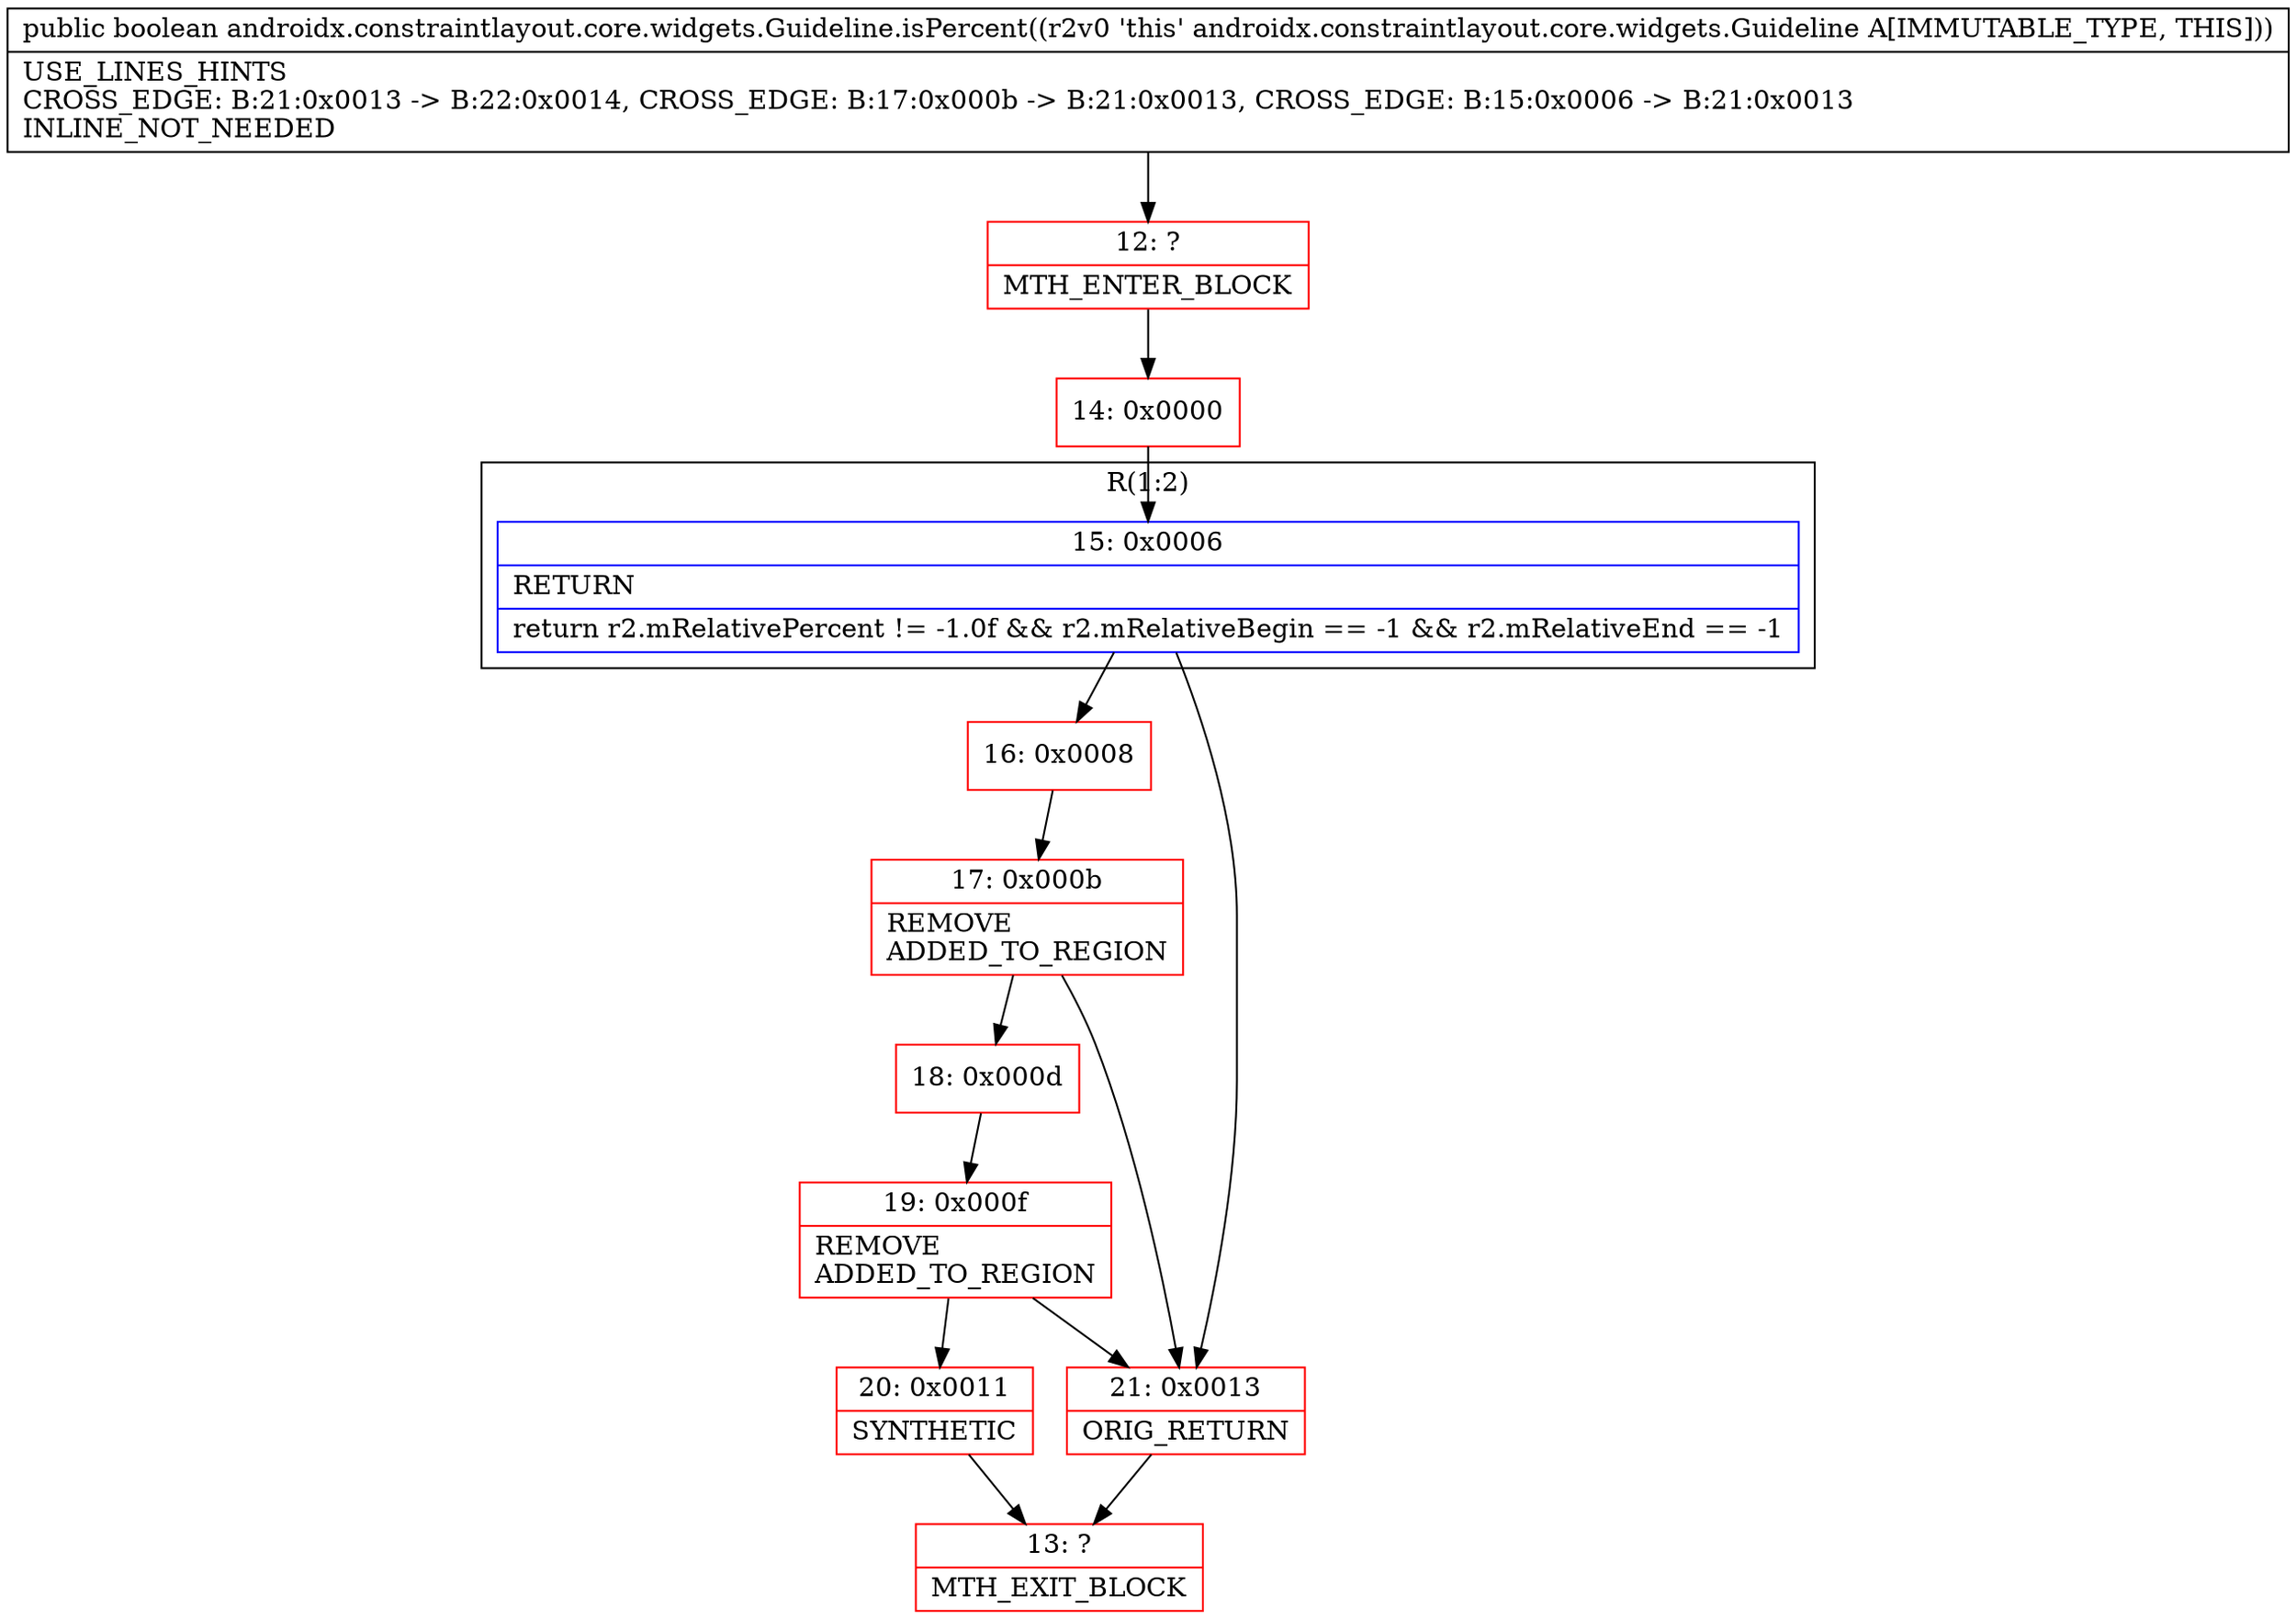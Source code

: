 digraph "CFG forandroidx.constraintlayout.core.widgets.Guideline.isPercent()Z" {
subgraph cluster_Region_831684137 {
label = "R(1:2)";
node [shape=record,color=blue];
Node_15 [shape=record,label="{15\:\ 0x0006|RETURN\l|return r2.mRelativePercent != \-1.0f && r2.mRelativeBegin == \-1 && r2.mRelativeEnd == \-1\l}"];
}
Node_12 [shape=record,color=red,label="{12\:\ ?|MTH_ENTER_BLOCK\l}"];
Node_14 [shape=record,color=red,label="{14\:\ 0x0000}"];
Node_16 [shape=record,color=red,label="{16\:\ 0x0008}"];
Node_17 [shape=record,color=red,label="{17\:\ 0x000b|REMOVE\lADDED_TO_REGION\l}"];
Node_18 [shape=record,color=red,label="{18\:\ 0x000d}"];
Node_19 [shape=record,color=red,label="{19\:\ 0x000f|REMOVE\lADDED_TO_REGION\l}"];
Node_20 [shape=record,color=red,label="{20\:\ 0x0011|SYNTHETIC\l}"];
Node_13 [shape=record,color=red,label="{13\:\ ?|MTH_EXIT_BLOCK\l}"];
Node_21 [shape=record,color=red,label="{21\:\ 0x0013|ORIG_RETURN\l}"];
MethodNode[shape=record,label="{public boolean androidx.constraintlayout.core.widgets.Guideline.isPercent((r2v0 'this' androidx.constraintlayout.core.widgets.Guideline A[IMMUTABLE_TYPE, THIS]))  | USE_LINES_HINTS\lCROSS_EDGE: B:21:0x0013 \-\> B:22:0x0014, CROSS_EDGE: B:17:0x000b \-\> B:21:0x0013, CROSS_EDGE: B:15:0x0006 \-\> B:21:0x0013\lINLINE_NOT_NEEDED\l}"];
MethodNode -> Node_12;Node_15 -> Node_16;
Node_15 -> Node_21;
Node_12 -> Node_14;
Node_14 -> Node_15;
Node_16 -> Node_17;
Node_17 -> Node_18;
Node_17 -> Node_21;
Node_18 -> Node_19;
Node_19 -> Node_20;
Node_19 -> Node_21;
Node_20 -> Node_13;
Node_21 -> Node_13;
}

